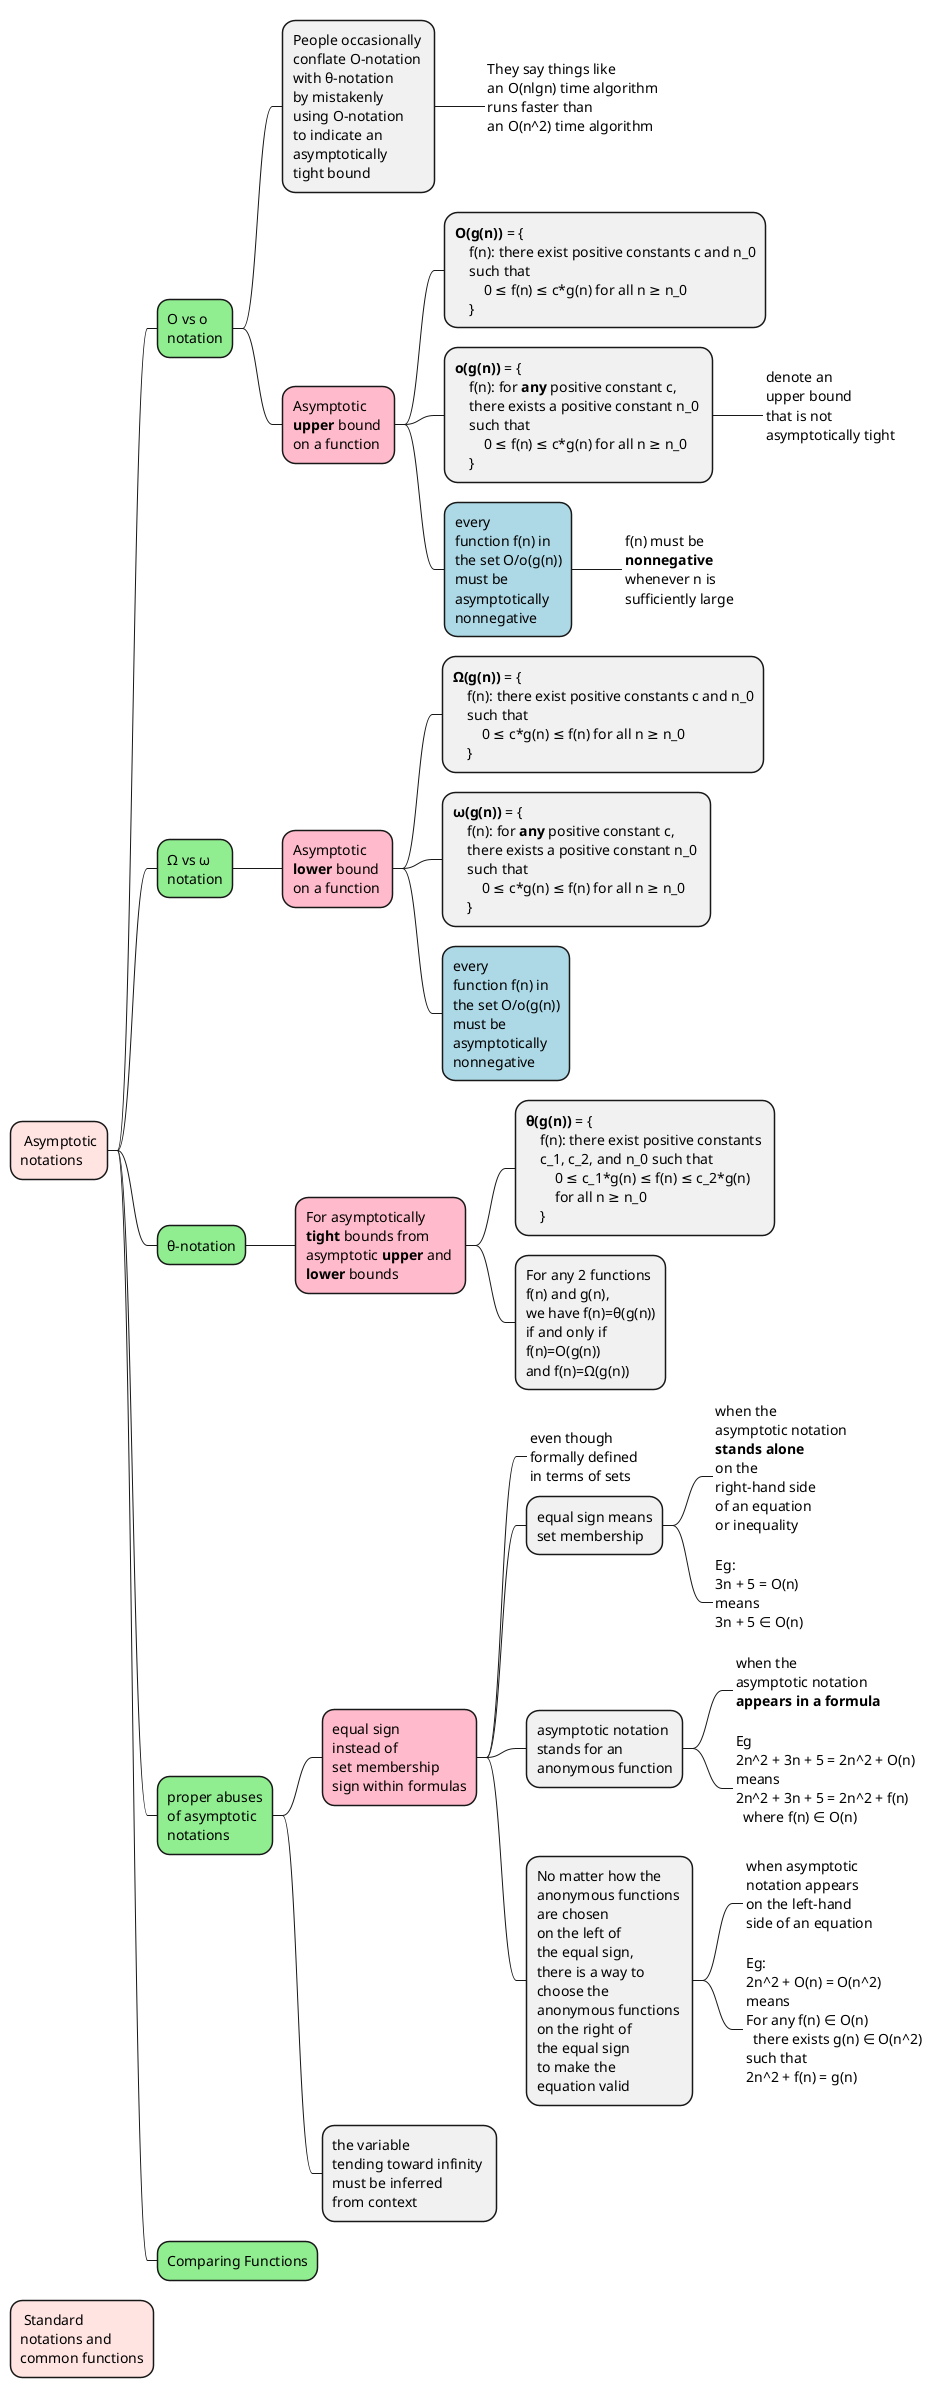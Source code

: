 @startmindmap

*[#MistyRose]: Asymptotic
notations;

**[#lightgreen]:O vs o
notation;
***:People occasionally 
conflate O-notation 
with θ-notation 
by mistakenly 
using O-notation 
to indicate an 
asymptotically 
tight bound;
****_:They say things like 
an O(nlgn) time algorithm 
runs faster than 
an O(n^2) time algorithm
;

***[#FFBBCC]:Asymptotic 
<b>upper</b> bound 
on a function;
****:<b>O(g(n))</b> = { 
    f(n): there exist positive constants c and n_0
    such that 
        0 ≤ f(n) ≤ c*g(n) for all n ≥ n_0 
    };
****:<b>o(g(n))</b> = { 
    f(n): for <b>any</b> positive constant c, 
    there exists a positive constant n_0 
    such that 
        0 ≤ f(n) ≤ c*g(n) for all n ≥ n_0 
    };
*****_:denote an
upper bound 
that is not 
asymptotically tight
;

****[#lightblue]:every
function f(n) in 
the set O/o(g(n))
must be 
asymptotically
nonnegative;
*****_:f(n) must be
<b>nonnegative</b> 
whenever n is 
sufficiently large;

**[#lightgreen]:Ω vs ω
notation;
***[#FFBBCC]:Asymptotic 
<b>lower</b> bound 
on a function;
****:<b>Ω(g(n))</b> = { 
    f(n): there exist positive constants c and n_0
    such that 
        0 ≤ c*g(n) ≤ f(n) for all n ≥ n_0 
    };
****:<b>ω(g(n))</b> = { 
    f(n): for <b>any</b> positive constant c, 
    there exists a positive constant n_0 
    such that 
        0 ≤ c*g(n) ≤ f(n) for all n ≥ n_0 
    };
****[#lightblue]:every
function f(n) in 
the set O/o(g(n))
must be 
asymptotically
nonnegative;

**[#lightgreen] θ-notation
***[#FFBBCC]:For asymptotically
<b>tight</b> bounds from 
asymptotic <b>upper</b> and 
<b>lower</b> bounds;
****:<b>θ(g(n))</b> = { 
    f(n): there exist positive constants 
    c_1, c_2, and n_0 such that 
        0 ≤ c_1*g(n) ≤ f(n) ≤ c_2*g(n) 
        for all n ≥ n_0 
    };
****:For any 2 functions
f(n) and g(n),
we have f(n)=θ(g(n))
if and only if 
f(n)=O(g(n))
and f(n)=Ω(g(n));

**[#lightgreen]:proper abuses
of asymptotic
notations;
***[#FFBBCC]:equal sign
instead of 
set membership 
sign within formulas;
****_:even though
formally defined
in terms of sets;
****:equal sign means 
set membership;
*****_:when the
asymptotic notation 
<b>stands alone</b>
on the 
right-hand side
of an equation 
or inequality
;
*****_:Eg:
3n + 5 = O(n)
means 
3n + 5 ∈ O(n)
;
****:asymptotic notation 
stands for an 
anonymous function;
*****_:when the 
asymptotic notation 
<b>appears in a formula</b>
;
*****_:Eg 
2n^2 + 3n + 5 = 2n^2 + O(n)
means 
2n^2 + 3n + 5 = 2n^2 + f(n)
  where f(n) ∈ O(n)
;
****:No matter how the 
anonymous functions 
are chosen 
on the left of 
the equal sign, 
there is a way to 
choose the
anonymous functions 
on the right of 
the equal sign 
to make the 
equation valid;
*****_:when asymptotic 
notation appears 
on the left-hand 
side of an equation
;
*****_:Eg:
2n^2 + O(n) = O(n^2)
means 
For any f(n) ∈ O(n)
  there exists g(n) ∈ O(n^2)
such that 
2n^2 + f(n) = g(n)
;

***:the variable 
tending toward infinity 
must be inferred
from context;

**[#lightgreen] Comparing Functions


*[#MistyRose]: Standard
notations and
common functions;

@endmindmap